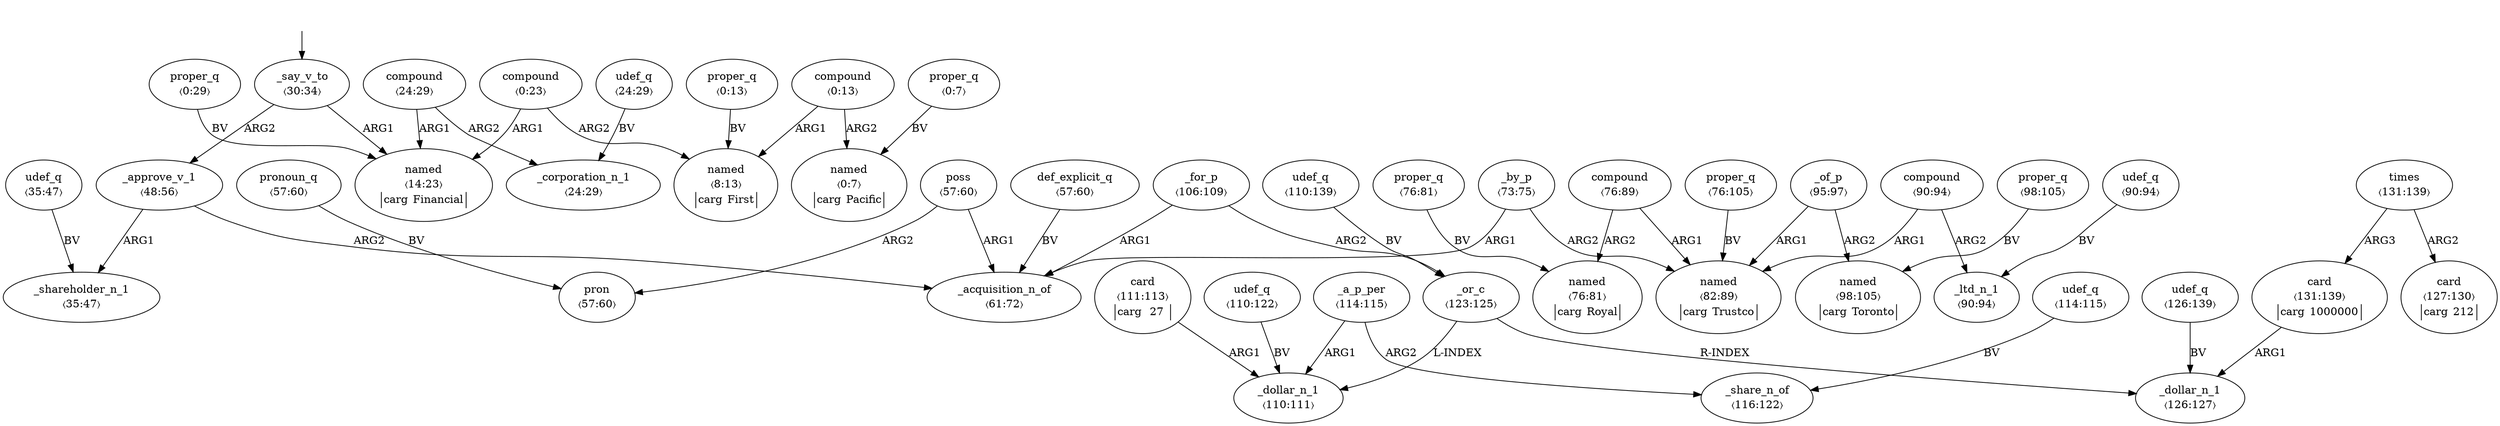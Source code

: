 digraph "20006001" {
  top [ style=invis ];
  top -> 11;
  0 [ label=<<table align="center" border="0" cellspacing="0"><tr><td colspan="2">proper_q</td></tr><tr><td colspan="2">〈0:29〉</td></tr></table>> ];
  1 [ label=<<table align="center" border="0" cellspacing="0"><tr><td colspan="2">compound</td></tr><tr><td colspan="2">〈0:23〉</td></tr></table>> ];
  2 [ label=<<table align="center" border="0" cellspacing="0"><tr><td colspan="2">proper_q</td></tr><tr><td colspan="2">〈0:13〉</td></tr></table>> ];
  3 [ label=<<table align="center" border="0" cellspacing="0"><tr><td colspan="2">compound</td></tr><tr><td colspan="2">〈0:13〉</td></tr></table>> ];
  4 [ label=<<table align="center" border="0" cellspacing="0"><tr><td colspan="2">proper_q</td></tr><tr><td colspan="2">〈0:7〉</td></tr></table>> ];
  5 [ label=<<table align="center" border="0" cellspacing="0"><tr><td colspan="2">named</td></tr><tr><td colspan="2">〈0:7〉</td></tr><tr><td sides="l" border="1" align="left">carg</td><td sides="r" border="1" align="left">Pacific</td></tr></table>> ];
  6 [ label=<<table align="center" border="0" cellspacing="0"><tr><td colspan="2">named</td></tr><tr><td colspan="2">〈8:13〉</td></tr><tr><td sides="l" border="1" align="left">carg</td><td sides="r" border="1" align="left">First</td></tr></table>> ];
  7 [ label=<<table align="center" border="0" cellspacing="0"><tr><td colspan="2">named</td></tr><tr><td colspan="2">〈14:23〉</td></tr><tr><td sides="l" border="1" align="left">carg</td><td sides="r" border="1" align="left">Financial</td></tr></table>> ];
  8 [ label=<<table align="center" border="0" cellspacing="0"><tr><td colspan="2">_corporation_n_1</td></tr><tr><td colspan="2">〈24:29〉</td></tr></table>> ];
  9 [ label=<<table align="center" border="0" cellspacing="0"><tr><td colspan="2">udef_q</td></tr><tr><td colspan="2">〈24:29〉</td></tr></table>> ];
  10 [ label=<<table align="center" border="0" cellspacing="0"><tr><td colspan="2">compound</td></tr><tr><td colspan="2">〈24:29〉</td></tr></table>> ];
  11 [ label=<<table align="center" border="0" cellspacing="0"><tr><td colspan="2">_say_v_to</td></tr><tr><td colspan="2">〈30:34〉</td></tr></table>> ];
  12 [ label=<<table align="center" border="0" cellspacing="0"><tr><td colspan="2">udef_q</td></tr><tr><td colspan="2">〈35:47〉</td></tr></table>> ];
  13 [ label=<<table align="center" border="0" cellspacing="0"><tr><td colspan="2">_shareholder_n_1</td></tr><tr><td colspan="2">〈35:47〉</td></tr></table>> ];
  14 [ label=<<table align="center" border="0" cellspacing="0"><tr><td colspan="2">_approve_v_1</td></tr><tr><td colspan="2">〈48:56〉</td></tr></table>> ];
  15 [ label=<<table align="center" border="0" cellspacing="0"><tr><td colspan="2">def_explicit_q</td></tr><tr><td colspan="2">〈57:60〉</td></tr></table>> ];
  16 [ label=<<table align="center" border="0" cellspacing="0"><tr><td colspan="2">poss</td></tr><tr><td colspan="2">〈57:60〉</td></tr></table>> ];
  17 [ label=<<table align="center" border="0" cellspacing="0"><tr><td colspan="2">pronoun_q</td></tr><tr><td colspan="2">〈57:60〉</td></tr></table>> ];
  18 [ label=<<table align="center" border="0" cellspacing="0"><tr><td colspan="2">pron</td></tr><tr><td colspan="2">〈57:60〉</td></tr></table>> ];
  19 [ label=<<table align="center" border="0" cellspacing="0"><tr><td colspan="2">_acquisition_n_of</td></tr><tr><td colspan="2">〈61:72〉</td></tr></table>> ];
  20 [ label=<<table align="center" border="0" cellspacing="0"><tr><td colspan="2">_by_p</td></tr><tr><td colspan="2">〈73:75〉</td></tr></table>> ];
  21 [ label=<<table align="center" border="0" cellspacing="0"><tr><td colspan="2">proper_q</td></tr><tr><td colspan="2">〈76:105〉</td></tr></table>> ];
  22 [ label=<<table align="center" border="0" cellspacing="0"><tr><td colspan="2">compound</td></tr><tr><td colspan="2">〈76:89〉</td></tr></table>> ];
  23 [ label=<<table align="center" border="0" cellspacing="0"><tr><td colspan="2">proper_q</td></tr><tr><td colspan="2">〈76:81〉</td></tr></table>> ];
  24 [ label=<<table align="center" border="0" cellspacing="0"><tr><td colspan="2">named</td></tr><tr><td colspan="2">〈76:81〉</td></tr><tr><td sides="l" border="1" align="left">carg</td><td sides="r" border="1" align="left">Royal</td></tr></table>> ];
  25 [ label=<<table align="center" border="0" cellspacing="0"><tr><td colspan="2">named</td></tr><tr><td colspan="2">〈82:89〉</td></tr><tr><td sides="l" border="1" align="left">carg</td><td sides="r" border="1" align="left">Trustco</td></tr></table>> ];
  26 [ label=<<table align="center" border="0" cellspacing="0"><tr><td colspan="2">_ltd_n_1</td></tr><tr><td colspan="2">〈90:94〉</td></tr></table>> ];
  27 [ label=<<table align="center" border="0" cellspacing="0"><tr><td colspan="2">udef_q</td></tr><tr><td colspan="2">〈90:94〉</td></tr></table>> ];
  28 [ label=<<table align="center" border="0" cellspacing="0"><tr><td colspan="2">compound</td></tr><tr><td colspan="2">〈90:94〉</td></tr></table>> ];
  29 [ label=<<table align="center" border="0" cellspacing="0"><tr><td colspan="2">_of_p</td></tr><tr><td colspan="2">〈95:97〉</td></tr></table>> ];
  30 [ label=<<table align="center" border="0" cellspacing="0"><tr><td colspan="2">proper_q</td></tr><tr><td colspan="2">〈98:105〉</td></tr></table>> ];
  31 [ label=<<table align="center" border="0" cellspacing="0"><tr><td colspan="2">named</td></tr><tr><td colspan="2">〈98:105〉</td></tr><tr><td sides="l" border="1" align="left">carg</td><td sides="r" border="1" align="left">Toronto</td></tr></table>> ];
  32 [ label=<<table align="center" border="0" cellspacing="0"><tr><td colspan="2">_for_p</td></tr><tr><td colspan="2">〈106:109〉</td></tr></table>> ];
  33 [ label=<<table align="center" border="0" cellspacing="0"><tr><td colspan="2">udef_q</td></tr><tr><td colspan="2">〈110:139〉</td></tr></table>> ];
  34 [ label=<<table align="center" border="0" cellspacing="0"><tr><td colspan="2">udef_q</td></tr><tr><td colspan="2">〈110:122〉</td></tr></table>> ];
  35 [ label=<<table align="center" border="0" cellspacing="0"><tr><td colspan="2">_dollar_n_1</td></tr><tr><td colspan="2">〈110:111〉</td></tr></table>> ];
  36 [ label=<<table align="center" border="0" cellspacing="0"><tr><td colspan="2">card</td></tr><tr><td colspan="2">〈111:113〉</td></tr><tr><td sides="l" border="1" align="left">carg</td><td sides="r" border="1" align="left">27</td></tr></table>> ];
  37 [ label=<<table align="center" border="0" cellspacing="0"><tr><td colspan="2">_a_p_per</td></tr><tr><td colspan="2">〈114:115〉</td></tr></table>> ];
  38 [ label=<<table align="center" border="0" cellspacing="0"><tr><td colspan="2">udef_q</td></tr><tr><td colspan="2">〈114:115〉</td></tr></table>> ];
  39 [ label=<<table align="center" border="0" cellspacing="0"><tr><td colspan="2">_share_n_of</td></tr><tr><td colspan="2">〈116:122〉</td></tr></table>> ];
  40 [ label=<<table align="center" border="0" cellspacing="0"><tr><td colspan="2">_or_c</td></tr><tr><td colspan="2">〈123:125〉</td></tr></table>> ];
  41 [ label=<<table align="center" border="0" cellspacing="0"><tr><td colspan="2">udef_q</td></tr><tr><td colspan="2">〈126:139〉</td></tr></table>> ];
  42 [ label=<<table align="center" border="0" cellspacing="0"><tr><td colspan="2">_dollar_n_1</td></tr><tr><td colspan="2">〈126:127〉</td></tr></table>> ];
  43 [ label=<<table align="center" border="0" cellspacing="0"><tr><td colspan="2">card</td></tr><tr><td colspan="2">〈127:130〉</td></tr><tr><td sides="l" border="1" align="left">carg</td><td sides="r" border="1" align="left">212</td></tr></table>> ];
  44 [ label=<<table align="center" border="0" cellspacing="0"><tr><td colspan="2">card</td></tr><tr><td colspan="2">〈131:139〉</td></tr><tr><td sides="l" border="1" align="left">carg</td><td sides="r" border="1" align="left">1000000</td></tr></table>> ];
  45 [ label=<<table align="center" border="0" cellspacing="0"><tr><td colspan="2">times</td></tr><tr><td colspan="2">〈131:139〉</td></tr></table>> ];
  10 -> 8 [ label="ARG2" ];
  14 -> 19 [ label="ARG2" ];
  3 -> 5 [ label="ARG2" ];
  29 -> 25 [ label="ARG1" ];
  3 -> 6 [ label="ARG1" ];
  2 -> 6 [ label="BV" ];
  11 -> 7 [ label="ARG1" ];
  40 -> 42 [ label="R-INDEX" ];
  40 -> 35 [ label="L-INDEX" ];
  20 -> 19 [ label="ARG1" ];
  34 -> 35 [ label="BV" ];
  28 -> 26 [ label="ARG2" ];
  32 -> 19 [ label="ARG1" ];
  27 -> 26 [ label="BV" ];
  45 -> 43 [ label="ARG2" ];
  1 -> 7 [ label="ARG1" ];
  14 -> 13 [ label="ARG1" ];
  16 -> 19 [ label="ARG1" ];
  12 -> 13 [ label="BV" ];
  22 -> 25 [ label="ARG1" ];
  36 -> 35 [ label="ARG1" ];
  37 -> 35 [ label="ARG1" ];
  17 -> 18 [ label="BV" ];
  28 -> 25 [ label="ARG1" ];
  15 -> 19 [ label="BV" ];
  44 -> 42 [ label="ARG1" ];
  10 -> 7 [ label="ARG1" ];
  33 -> 40 [ label="BV" ];
  45 -> 44 [ label="ARG3" ];
  16 -> 18 [ label="ARG2" ];
  20 -> 25 [ label="ARG2" ];
  41 -> 42 [ label="BV" ];
  38 -> 39 [ label="BV" ];
  11 -> 14 [ label="ARG2" ];
  4 -> 5 [ label="BV" ];
  21 -> 25 [ label="BV" ];
  32 -> 40 [ label="ARG2" ];
  30 -> 31 [ label="BV" ];
  37 -> 39 [ label="ARG2" ];
  22 -> 24 [ label="ARG2" ];
  23 -> 24 [ label="BV" ];
  29 -> 31 [ label="ARG2" ];
  1 -> 6 [ label="ARG2" ];
  0 -> 7 [ label="BV" ];
  9 -> 8 [ label="BV" ];
}

